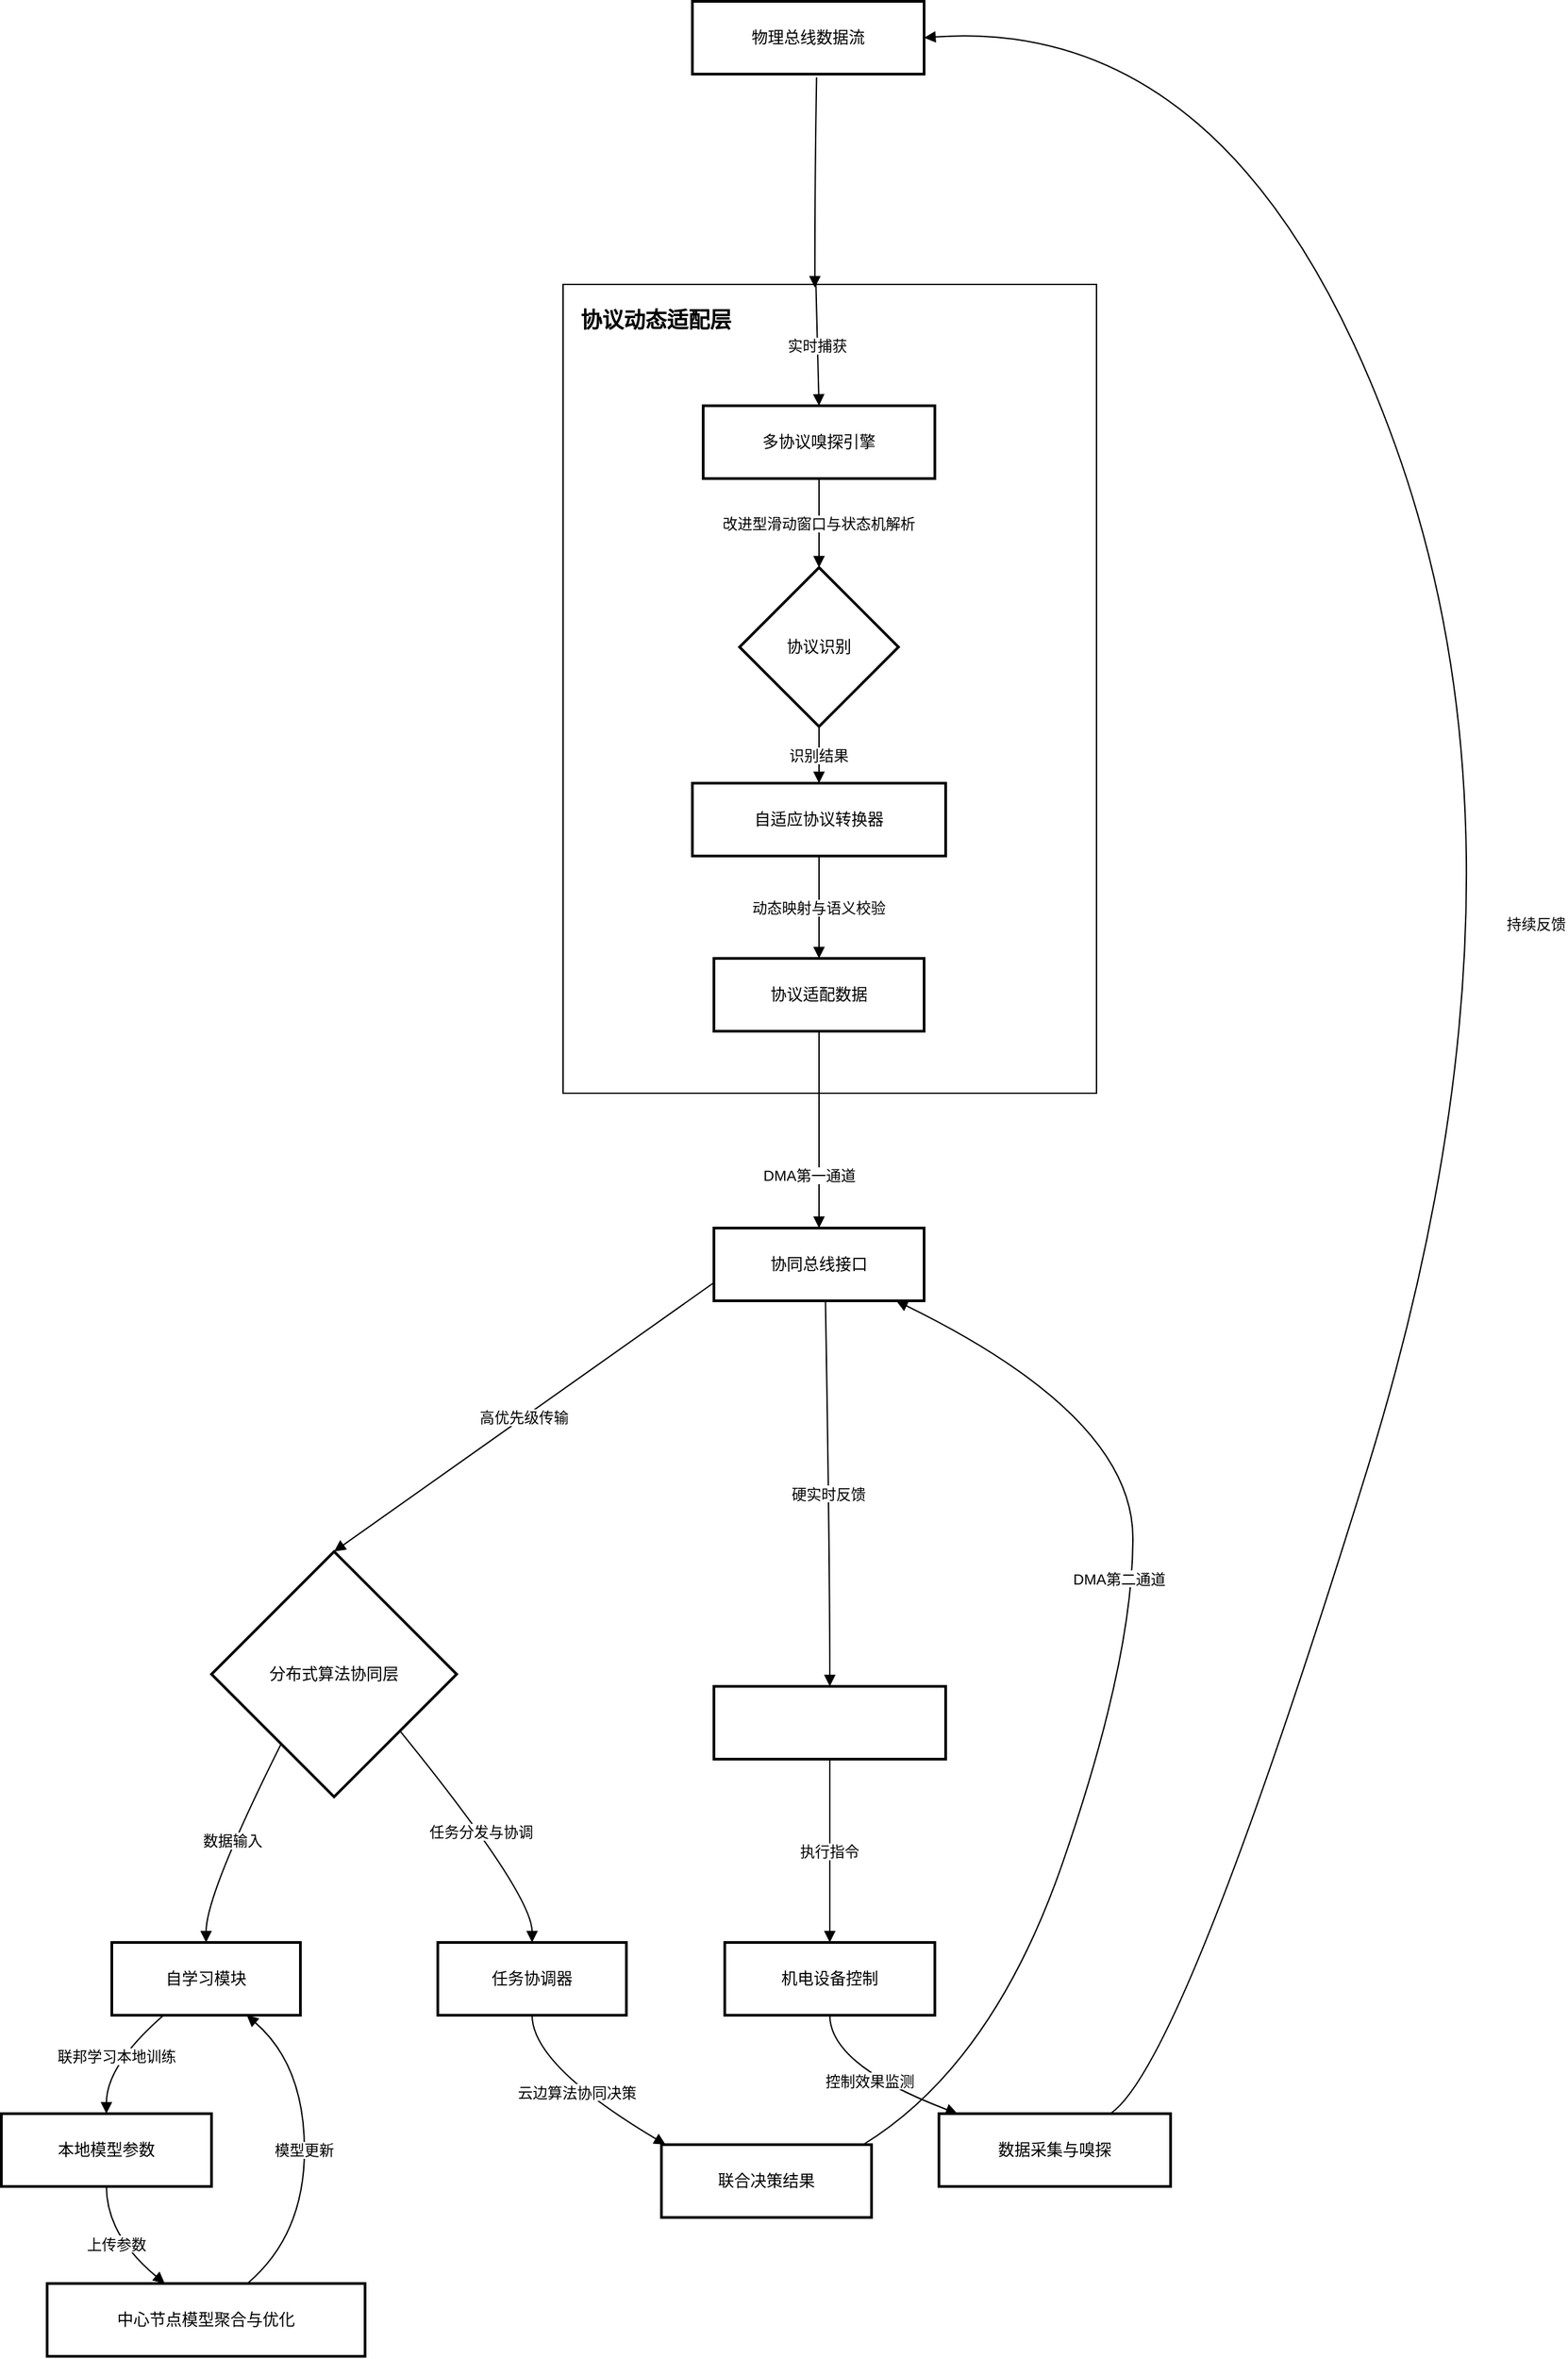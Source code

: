 <mxfile version="27.1.5">
  <diagram name="第 1 页" id="i4zDwKr-480T4ZqlYLz5">
    <mxGraphModel dx="1076" dy="619" grid="1" gridSize="10" guides="1" tooltips="1" connect="1" arrows="1" fold="1" page="1" pageScale="1" pageWidth="827" pageHeight="1169" math="0" shadow="0">
      <root>
        <mxCell id="0" />
        <mxCell id="1" parent="0" />
        <mxCell id="sWlQ1pEmlknpdHxI84hu-36" value="" style="rounded=0;whiteSpace=wrap;html=1;" parent="1" vertex="1">
          <mxGeometry x="647" y="320" width="396" height="600" as="geometry" />
        </mxCell>
        <mxCell id="sWlQ1pEmlknpdHxI84hu-2" value="物理总线数据流" style="whiteSpace=wrap;strokeWidth=2;" parent="1" vertex="1">
          <mxGeometry x="743" y="110" width="172" height="54" as="geometry" />
        </mxCell>
        <mxCell id="sWlQ1pEmlknpdHxI84hu-4" value="多协议嗅探引擎" style="whiteSpace=wrap;strokeWidth=2;" parent="1" vertex="1">
          <mxGeometry x="751" y="410" width="172" height="54" as="geometry" />
        </mxCell>
        <mxCell id="sWlQ1pEmlknpdHxI84hu-5" value="协议识别" style="rhombus;strokeWidth=2;whiteSpace=wrap;" parent="1" vertex="1">
          <mxGeometry x="778" y="530" width="118" height="118" as="geometry" />
        </mxCell>
        <mxCell id="sWlQ1pEmlknpdHxI84hu-6" value="自适应协议转换器" style="whiteSpace=wrap;strokeWidth=2;" parent="1" vertex="1">
          <mxGeometry x="743" y="690" width="188" height="54" as="geometry" />
        </mxCell>
        <mxCell id="sWlQ1pEmlknpdHxI84hu-7" value="协议适配数据" style="whiteSpace=wrap;strokeWidth=2;" parent="1" vertex="1">
          <mxGeometry x="759" y="820" width="156" height="54" as="geometry" />
        </mxCell>
        <mxCell id="sWlQ1pEmlknpdHxI84hu-8" value="协同总线接口" style="whiteSpace=wrap;strokeWidth=2;" parent="1" vertex="1">
          <mxGeometry x="759" y="1020" width="156" height="54" as="geometry" />
        </mxCell>
        <mxCell id="sWlQ1pEmlknpdHxI84hu-9" value="分布式算法协同层" style="rhombus;strokeWidth=2;whiteSpace=wrap;" parent="1" vertex="1">
          <mxGeometry x="386" y="1260" width="182" height="182" as="geometry" />
        </mxCell>
        <mxCell id="sWlQ1pEmlknpdHxI84hu-10" value="自学习模块" style="whiteSpace=wrap;strokeWidth=2;" parent="1" vertex="1">
          <mxGeometry x="312" y="1550" width="140" height="54" as="geometry" />
        </mxCell>
        <mxCell id="sWlQ1pEmlknpdHxI84hu-11" value="本地模型参数" style="whiteSpace=wrap;strokeWidth=2;" parent="1" vertex="1">
          <mxGeometry x="230" y="1677" width="156" height="54" as="geometry" />
        </mxCell>
        <mxCell id="sWlQ1pEmlknpdHxI84hu-12" value="中心节点模型聚合与优化" style="whiteSpace=wrap;strokeWidth=2;" parent="1" vertex="1">
          <mxGeometry x="264" y="1803" width="236" height="54" as="geometry" />
        </mxCell>
        <mxCell id="sWlQ1pEmlknpdHxI84hu-13" value="任务协调器" style="whiteSpace=wrap;strokeWidth=2;" parent="1" vertex="1">
          <mxGeometry x="554" y="1550" width="140" height="54" as="geometry" />
        </mxCell>
        <mxCell id="sWlQ1pEmlknpdHxI84hu-14" value="联合决策结果" style="whiteSpace=wrap;strokeWidth=2;" parent="1" vertex="1">
          <mxGeometry x="720" y="1700" width="156" height="54" as="geometry" />
        </mxCell>
        <mxCell id="sWlQ1pEmlknpdHxI84hu-15" value="" style="whiteSpace=wrap;strokeWidth=2;" parent="1" vertex="1">
          <mxGeometry x="759" y="1360" width="172" height="54" as="geometry" />
        </mxCell>
        <mxCell id="sWlQ1pEmlknpdHxI84hu-16" value="机电设备控制" style="whiteSpace=wrap;strokeWidth=2;" parent="1" vertex="1">
          <mxGeometry x="767" y="1550" width="156" height="54" as="geometry" />
        </mxCell>
        <mxCell id="sWlQ1pEmlknpdHxI84hu-17" value="数据采集与嗅探" style="whiteSpace=wrap;strokeWidth=2;" parent="1" vertex="1">
          <mxGeometry x="926" y="1677" width="172" height="54" as="geometry" />
        </mxCell>
        <mxCell id="sWlQ1pEmlknpdHxI84hu-18" value="" style="curved=1;startArrow=none;endArrow=block;exitX=0.536;exitY=1.044;rounded=0;exitDx=0;exitDy=0;entryX=0.472;entryY=0.004;entryDx=0;entryDy=0;entryPerimeter=0;exitPerimeter=0;" parent="1" source="sWlQ1pEmlknpdHxI84hu-2" target="sWlQ1pEmlknpdHxI84hu-36" edge="1">
          <mxGeometry relative="1" as="geometry">
            <Array as="points">
              <mxPoint x="834" y="230" />
            </Array>
            <mxPoint x="843" y="130" as="sourcePoint" />
            <mxPoint x="850" y="310" as="targetPoint" />
          </mxGeometry>
        </mxCell>
        <mxCell id="sWlQ1pEmlknpdHxI84hu-19" value="实时捕获" style="curved=1;startArrow=none;endArrow=block;exitX=0.474;exitY=0.001;entryX=0.5;entryY=0.01;rounded=0;exitDx=0;exitDy=0;exitPerimeter=0;" parent="1" source="sWlQ1pEmlknpdHxI84hu-36" target="sWlQ1pEmlknpdHxI84hu-4" edge="1">
          <mxGeometry relative="1" as="geometry">
            <Array as="points" />
            <mxPoint x="833.0" y="510" as="sourcePoint" />
          </mxGeometry>
        </mxCell>
        <mxCell id="sWlQ1pEmlknpdHxI84hu-20" value="改进型滑动窗口与状态机解析" style="curved=1;startArrow=none;endArrow=block;exitX=0.5;exitY=1.01;entryX=0.5;entryY=0;rounded=0;" parent="1" source="sWlQ1pEmlknpdHxI84hu-4" target="sWlQ1pEmlknpdHxI84hu-5" edge="1">
          <mxGeometry relative="1" as="geometry">
            <Array as="points" />
          </mxGeometry>
        </mxCell>
        <mxCell id="sWlQ1pEmlknpdHxI84hu-21" value="识别结果" style="curved=1;startArrow=none;endArrow=block;exitX=0.5;exitY=1;entryX=0.5;entryY=0;rounded=0;" parent="1" source="sWlQ1pEmlknpdHxI84hu-5" target="sWlQ1pEmlknpdHxI84hu-6" edge="1">
          <mxGeometry relative="1" as="geometry">
            <Array as="points" />
          </mxGeometry>
        </mxCell>
        <mxCell id="sWlQ1pEmlknpdHxI84hu-22" value="动态映射与语义校验" style="curved=1;startArrow=none;endArrow=block;exitX=0.5;exitY=1;entryX=0.5;entryY=0;rounded=0;" parent="1" source="sWlQ1pEmlknpdHxI84hu-6" target="sWlQ1pEmlknpdHxI84hu-7" edge="1">
          <mxGeometry relative="1" as="geometry">
            <Array as="points" />
          </mxGeometry>
        </mxCell>
        <mxCell id="sWlQ1pEmlknpdHxI84hu-23" value="DMA第一通道" style="curved=1;startArrow=none;endArrow=block;exitX=0.5;exitY=1;entryX=0.5;entryY=-0.01;rounded=0;" parent="1" source="sWlQ1pEmlknpdHxI84hu-7" target="sWlQ1pEmlknpdHxI84hu-8" edge="1">
          <mxGeometry x="0.456" y="-7" relative="1" as="geometry">
            <Array as="points" />
            <mxPoint as="offset" />
          </mxGeometry>
        </mxCell>
        <mxCell id="sWlQ1pEmlknpdHxI84hu-24" value="高优先级传输" style="curved=1;startArrow=none;endArrow=block;exitX=0;exitY=0.75;entryX=0.5;entryY=0;rounded=0;" parent="1" source="sWlQ1pEmlknpdHxI84hu-8" target="sWlQ1pEmlknpdHxI84hu-9" edge="1">
          <mxGeometry relative="1" as="geometry">
            <Array as="points">
              <mxPoint x="477" y="1260" />
            </Array>
          </mxGeometry>
        </mxCell>
        <mxCell id="sWlQ1pEmlknpdHxI84hu-25" value="数据输入" style="curved=1;startArrow=none;endArrow=block;exitX=0.12;exitY=1;entryX=0.5;entryY=0.01;rounded=0;" parent="1" source="sWlQ1pEmlknpdHxI84hu-9" target="sWlQ1pEmlknpdHxI84hu-10" edge="1">
          <mxGeometry relative="1" as="geometry">
            <Array as="points">
              <mxPoint x="382" y="1514" />
            </Array>
          </mxGeometry>
        </mxCell>
        <mxCell id="sWlQ1pEmlknpdHxI84hu-26" value="联邦学习本地训练" style="curved=1;startArrow=none;endArrow=block;exitX=0.27;exitY=1.01;entryX=0.5;entryY=0;rounded=0;" parent="1" source="sWlQ1pEmlknpdHxI84hu-10" target="sWlQ1pEmlknpdHxI84hu-11" edge="1">
          <mxGeometry relative="1" as="geometry">
            <Array as="points">
              <mxPoint x="308" y="1641" />
            </Array>
          </mxGeometry>
        </mxCell>
        <mxCell id="sWlQ1pEmlknpdHxI84hu-27" value="上传参数" style="curved=1;startArrow=none;endArrow=block;exitX=0.5;exitY=1;entryX=0.37;entryY=0;rounded=0;" parent="1" source="sWlQ1pEmlknpdHxI84hu-11" target="sWlQ1pEmlknpdHxI84hu-12" edge="1">
          <mxGeometry relative="1" as="geometry">
            <Array as="points">
              <mxPoint x="308" y="1767" />
            </Array>
          </mxGeometry>
        </mxCell>
        <mxCell id="sWlQ1pEmlknpdHxI84hu-28" value="模型更新" style="curved=1;startArrow=none;endArrow=block;exitX=0.63;exitY=0;entryX=0.72;entryY=1.01;rounded=0;" parent="1" source="sWlQ1pEmlknpdHxI84hu-12" target="sWlQ1pEmlknpdHxI84hu-10" edge="1">
          <mxGeometry relative="1" as="geometry">
            <Array as="points">
              <mxPoint x="455" y="1767" />
              <mxPoint x="455" y="1641" />
            </Array>
          </mxGeometry>
        </mxCell>
        <mxCell id="sWlQ1pEmlknpdHxI84hu-29" value="任务分发与协调" style="curved=1;startArrow=none;endArrow=block;exitX=1;exitY=0.93;entryX=0.5;entryY=0.01;rounded=0;" parent="1" source="sWlQ1pEmlknpdHxI84hu-9" target="sWlQ1pEmlknpdHxI84hu-13" edge="1">
          <mxGeometry relative="1" as="geometry">
            <Array as="points">
              <mxPoint x="624" y="1514" />
            </Array>
          </mxGeometry>
        </mxCell>
        <mxCell id="sWlQ1pEmlknpdHxI84hu-30" value="云边算法协同决策" style="curved=1;startArrow=none;endArrow=block;exitX=0.5;exitY=1.01;entryX=0.02;entryY=0;rounded=0;" parent="1" source="sWlQ1pEmlknpdHxI84hu-13" target="sWlQ1pEmlknpdHxI84hu-14" edge="1">
          <mxGeometry relative="1" as="geometry">
            <Array as="points">
              <mxPoint x="624" y="1641" />
            </Array>
          </mxGeometry>
        </mxCell>
        <mxCell id="sWlQ1pEmlknpdHxI84hu-31" value="DMA第二通道" style="curved=1;startArrow=none;endArrow=block;exitX=0.96;exitY=0;entryX=0.86;entryY=0.99;rounded=0;" parent="1" source="sWlQ1pEmlknpdHxI84hu-14" target="sWlQ1pEmlknpdHxI84hu-8" edge="1">
          <mxGeometry x="0.218" y="10" relative="1" as="geometry">
            <Array as="points">
              <mxPoint x="966" y="1641" />
              <mxPoint x="1070" y="1340" />
              <mxPoint x="1070" y="1160" />
            </Array>
            <mxPoint as="offset" />
          </mxGeometry>
        </mxCell>
        <mxCell id="sWlQ1pEmlknpdHxI84hu-32" value="硬实时反馈" style="curved=1;startArrow=none;endArrow=block;exitX=0.53;exitY=0.99;entryX=0.5;entryY=0;rounded=0;" parent="1" source="sWlQ1pEmlknpdHxI84hu-8" target="sWlQ1pEmlknpdHxI84hu-15" edge="1">
          <mxGeometry relative="1" as="geometry">
            <Array as="points">
              <mxPoint x="845" y="1260" />
            </Array>
          </mxGeometry>
        </mxCell>
        <mxCell id="sWlQ1pEmlknpdHxI84hu-33" value="执行指令" style="curved=1;startArrow=none;endArrow=block;exitX=0.5;exitY=1;entryX=0.5;entryY=0.01;rounded=0;" parent="1" source="sWlQ1pEmlknpdHxI84hu-15" target="sWlQ1pEmlknpdHxI84hu-16" edge="1">
          <mxGeometry relative="1" as="geometry">
            <Array as="points" />
          </mxGeometry>
        </mxCell>
        <mxCell id="sWlQ1pEmlknpdHxI84hu-34" value="控制效果监测" style="curved=1;startArrow=none;endArrow=block;exitX=0.5;exitY=1.01;entryX=0.08;entryY=0;rounded=0;" parent="1" source="sWlQ1pEmlknpdHxI84hu-16" target="sWlQ1pEmlknpdHxI84hu-17" edge="1">
          <mxGeometry relative="1" as="geometry">
            <Array as="points">
              <mxPoint x="845" y="1641" />
            </Array>
          </mxGeometry>
        </mxCell>
        <mxCell id="sWlQ1pEmlknpdHxI84hu-35" value="持续反馈" style="curved=1;startArrow=none;endArrow=block;exitX=0.74;exitY=0;entryX=1;entryY=0.5;rounded=0;entryDx=0;entryDy=0;" parent="1" source="sWlQ1pEmlknpdHxI84hu-17" target="sWlQ1pEmlknpdHxI84hu-2" edge="1">
          <mxGeometry relative="1" as="geometry">
            <Array as="points">
              <mxPoint x="1107" y="1641" />
              <mxPoint x="1380" y="760" />
              <mxPoint x="1150" y="120" />
            </Array>
          </mxGeometry>
        </mxCell>
        <mxCell id="6QbdugIMN3S3a9xzyig_-1" value="&lt;span style=&quot;font-family: Helvetica; font-style: normal; font-variant-ligatures: normal; font-variant-caps: normal; letter-spacing: normal; orphans: 2; text-align: center; text-indent: 0px; text-transform: none; widows: 2; word-spacing: 0px; -webkit-text-stroke-width: 0px; white-space: normal; text-decoration-thickness: initial; text-decoration-style: initial; text-decoration-color: initial; float: none; display: inline !important;&quot;&gt;协议动态适配层&lt;/span&gt;" style="text;whiteSpace=wrap;html=1;fontColor=default;fontStyle=1;fontSize=16;" vertex="1" parent="1">
          <mxGeometry x="658" y="330" width="120" height="40" as="geometry" />
        </mxCell>
      </root>
    </mxGraphModel>
  </diagram>
</mxfile>
